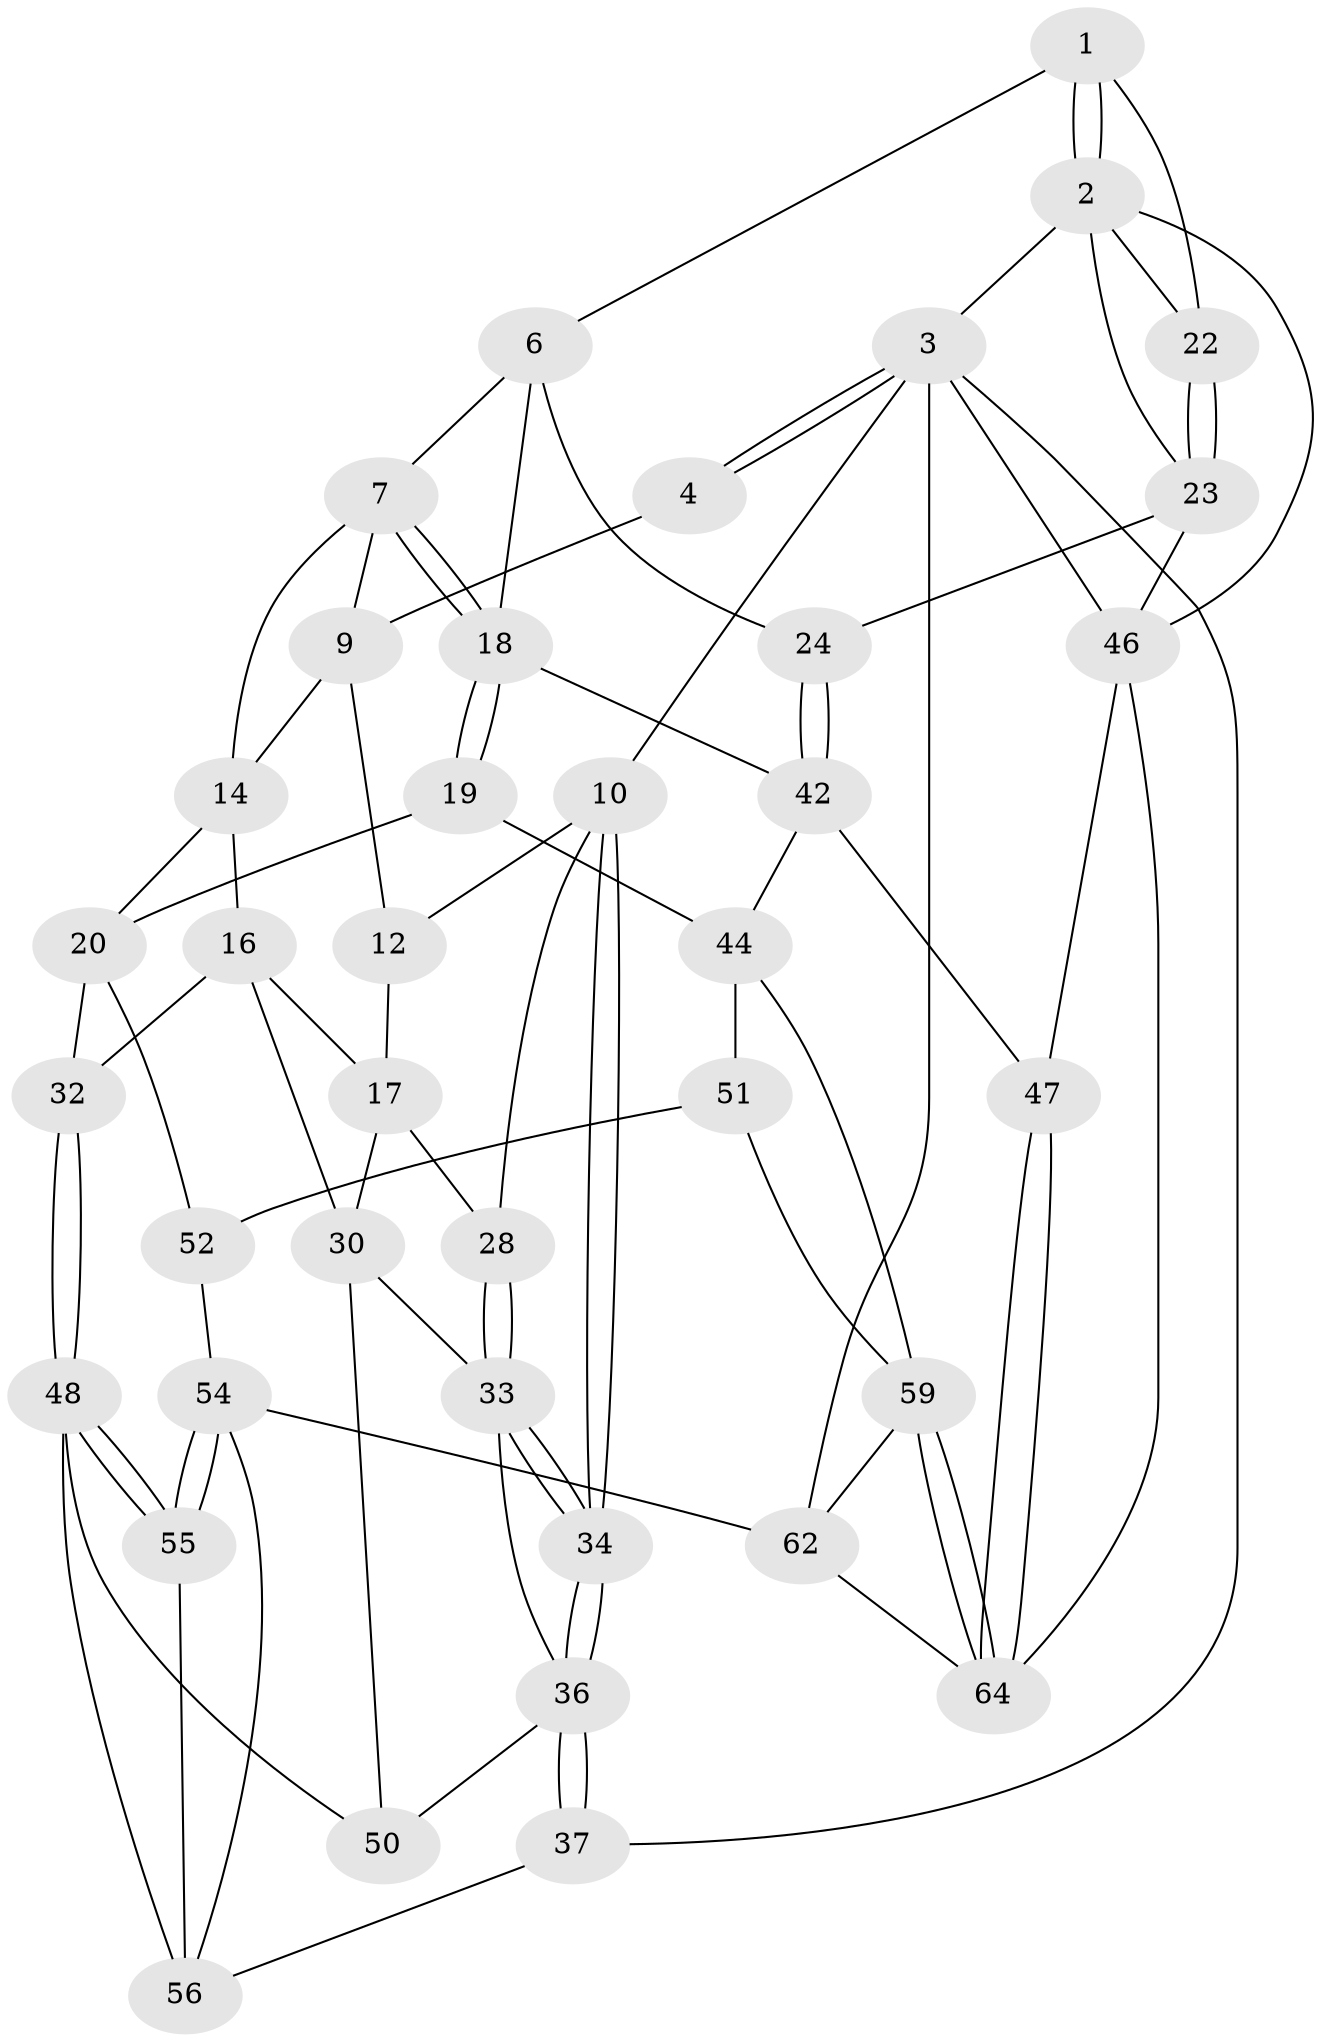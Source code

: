 // original degree distribution, {3: 0.030303030303030304, 6: 0.18181818181818182, 5: 0.5757575757575758, 4: 0.21212121212121213}
// Generated by graph-tools (version 1.1) at 2025/42/03/06/25 10:42:33]
// undirected, 39 vertices, 88 edges
graph export_dot {
graph [start="1"]
  node [color=gray90,style=filled];
  1 [pos="+1+0",super="+5"];
  2 [pos="+1+0",super="+21"];
  3 [pos="+0+0",super="+38"];
  4 [pos="+0.6412948214331282+0"];
  6 [pos="+0.736460505006111+0.26214650432306924",super="+25"];
  7 [pos="+0.6848920881701448+0.2580561330509557",super="+8"];
  9 [pos="+0.6332886136887902+0",super="+13"];
  10 [pos="+0+0",super="+11"];
  12 [pos="+0+0"];
  14 [pos="+0.4422835229489295+0.17966591076761776",super="+15"];
  16 [pos="+0.33974252555759216+0.4034735011289554",super="+29"];
  17 [pos="+0.30242856987865074+0.3869242540158454",super="+27"];
  18 [pos="+0.6315278769093549+0.379493268858656",super="+26"];
  19 [pos="+0.5130011715240594+0.48446981772777115"];
  20 [pos="+0.4592692714718008+0.4760632487929669",super="+31"];
  22 [pos="+0.8538113179413298+0.25808332213841706"];
  23 [pos="+0.9414351062106534+0.5265981197192219",super="+35"];
  24 [pos="+0.9336705378970974+0.5271147378944522"];
  28 [pos="+0.12444407711064177+0.47170857045268594"];
  30 [pos="+0.20215410313987411+0.5550257976777965",super="+39"];
  32 [pos="+0.29340511782386425+0.608464384152608"];
  33 [pos="+0.054549365457405054+0.5496332653780259",super="+40"];
  34 [pos="+0+0.54042856864123"];
  36 [pos="+0+0.9545628500180894",super="+41"];
  37 [pos="+0+1"];
  42 [pos="+0.7617693527905318+0.6176976618751431",super="+43"];
  44 [pos="+0.7374667163504115+0.7120606916411228",super="+45"];
  46 [pos="+1+0.7465302188228071",super="+63"];
  47 [pos="+0.8400622360659963+0.8008136328148476"];
  48 [pos="+0.23304419115733185+0.6738583451203631",super="+49"];
  50 [pos="+0.1460004924067383+0.6528672867684244"];
  51 [pos="+0.5330589387697099+0.629079073153859",super="+58"];
  52 [pos="+0.3387547619576011+0.649638406375299",super="+53"];
  54 [pos="+0.2939254913277764+0.7905168807449409",super="+61"];
  55 [pos="+0.24748589922297282+0.7167709782664411"];
  56 [pos="+0.16613074647894555+0.7198605528410696",super="+57"];
  59 [pos="+0.6434975713758404+0.7868939900015223",super="+60"];
  62 [pos="+0.48617243815470174+0.9813831961508529",super="+66"];
  64 [pos="+0.7094324253547092+1",super="+65"];
  1 -- 2;
  1 -- 2;
  1 -- 6;
  1 -- 22;
  2 -- 3;
  2 -- 46;
  2 -- 22;
  2 -- 23;
  3 -- 4;
  3 -- 4;
  3 -- 10;
  3 -- 46;
  3 -- 37;
  3 -- 62;
  4 -- 9;
  6 -- 7;
  6 -- 24;
  6 -- 18;
  7 -- 18;
  7 -- 18;
  7 -- 9;
  7 -- 14;
  9 -- 12;
  9 -- 14;
  10 -- 34;
  10 -- 34;
  10 -- 12;
  10 -- 28;
  12 -- 17;
  14 -- 16;
  14 -- 20;
  16 -- 17;
  16 -- 32;
  16 -- 30;
  17 -- 28;
  17 -- 30;
  18 -- 19;
  18 -- 19;
  18 -- 42;
  19 -- 20;
  19 -- 44;
  20 -- 32;
  20 -- 52;
  22 -- 23;
  22 -- 23;
  23 -- 24;
  23 -- 46;
  24 -- 42;
  24 -- 42;
  28 -- 33;
  28 -- 33;
  30 -- 33;
  30 -- 50;
  32 -- 48;
  32 -- 48;
  33 -- 34;
  33 -- 34;
  33 -- 36;
  34 -- 36;
  34 -- 36;
  36 -- 37;
  36 -- 37;
  36 -- 50;
  37 -- 56;
  42 -- 44;
  42 -- 47;
  44 -- 59;
  44 -- 51;
  46 -- 47;
  46 -- 64;
  47 -- 64;
  47 -- 64;
  48 -- 55;
  48 -- 55;
  48 -- 56;
  48 -- 50;
  51 -- 52 [weight=2];
  51 -- 59;
  52 -- 54;
  54 -- 55;
  54 -- 55;
  54 -- 62;
  54 -- 56;
  55 -- 56;
  59 -- 64;
  59 -- 64;
  59 -- 62;
  62 -- 64;
}
